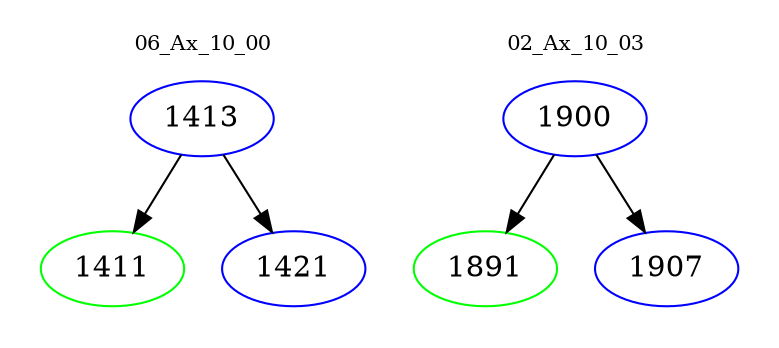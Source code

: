 digraph{
subgraph cluster_0 {
color = white
label = "06_Ax_10_00";
fontsize=10;
T0_1413 [label="1413", color="blue"]
T0_1413 -> T0_1411 [color="black"]
T0_1411 [label="1411", color="green"]
T0_1413 -> T0_1421 [color="black"]
T0_1421 [label="1421", color="blue"]
}
subgraph cluster_1 {
color = white
label = "02_Ax_10_03";
fontsize=10;
T1_1900 [label="1900", color="blue"]
T1_1900 -> T1_1891 [color="black"]
T1_1891 [label="1891", color="green"]
T1_1900 -> T1_1907 [color="black"]
T1_1907 [label="1907", color="blue"]
}
}
